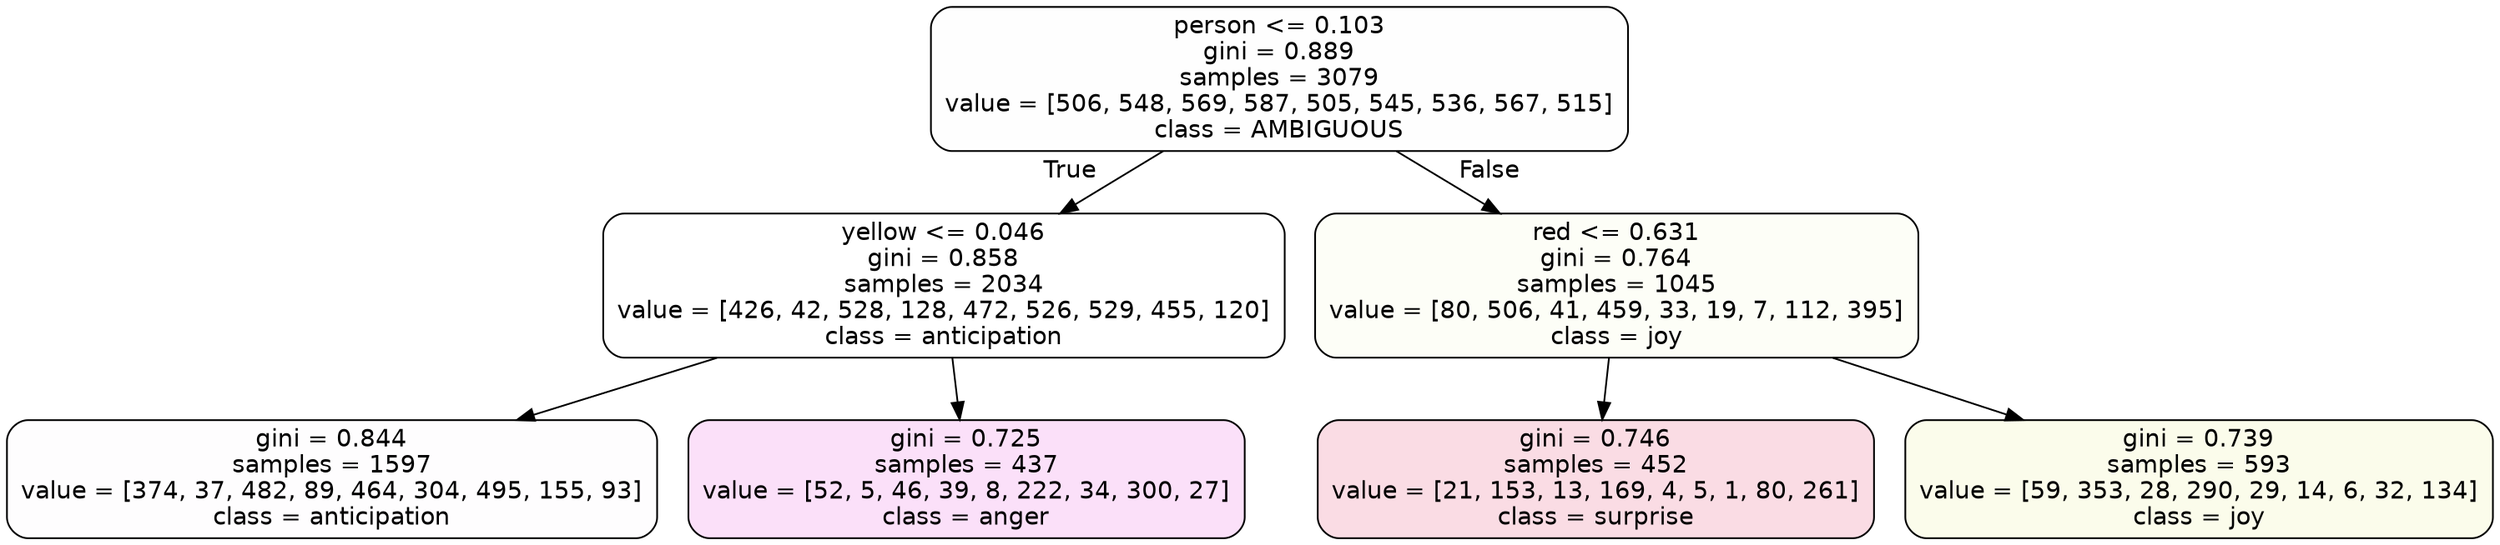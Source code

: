 digraph Tree {
node [shape=box, style="filled, rounded", color="black", fontname=helvetica] ;
edge [fontname=helvetica] ;
0 [label="person <= 0.103\ngini = 0.889\nsamples = 3079\nvalue = [506, 548, 569, 587, 505, 545, 536, 567, 515]\nclass = AMBIGUOUS", fillcolor="#39e58101"] ;
1 [label="yellow <= 0.046\ngini = 0.858\nsamples = 2034\nvalue = [426, 42, 528, 128, 472, 526, 529, 455, 120]\nclass = anticipation", fillcolor="#8139e500"] ;
0 -> 1 [labeldistance=2.5, labelangle=45, headlabel="True"] ;
2 [label="gini = 0.844\nsamples = 1597\nvalue = [374, 37, 482, 89, 464, 304, 495, 155, 93]\nclass = anticipation", fillcolor="#8139e502"] ;
1 -> 2 ;
3 [label="gini = 0.725\nsamples = 437\nvalue = [52, 5, 46, 39, 8, 222, 34, 300, 27]\nclass = anger", fillcolor="#e539d727"] ;
1 -> 3 ;
4 [label="red <= 0.631\ngini = 0.764\nsamples = 1045\nvalue = [80, 506, 41, 459, 33, 19, 7, 112, 395]\nclass = joy", fillcolor="#d7e5390a"] ;
0 -> 4 [labeldistance=2.5, labelangle=-45, headlabel="False"] ;
5 [label="gini = 0.746\nsamples = 452\nvalue = [21, 153, 13, 169, 4, 5, 1, 80, 261]\nclass = surprise", fillcolor="#e539642c"] ;
4 -> 5 ;
6 [label="gini = 0.739\nsamples = 593\nvalue = [59, 353, 28, 290, 29, 14, 6, 32, 134]\nclass = joy", fillcolor="#d7e53919"] ;
4 -> 6 ;
}